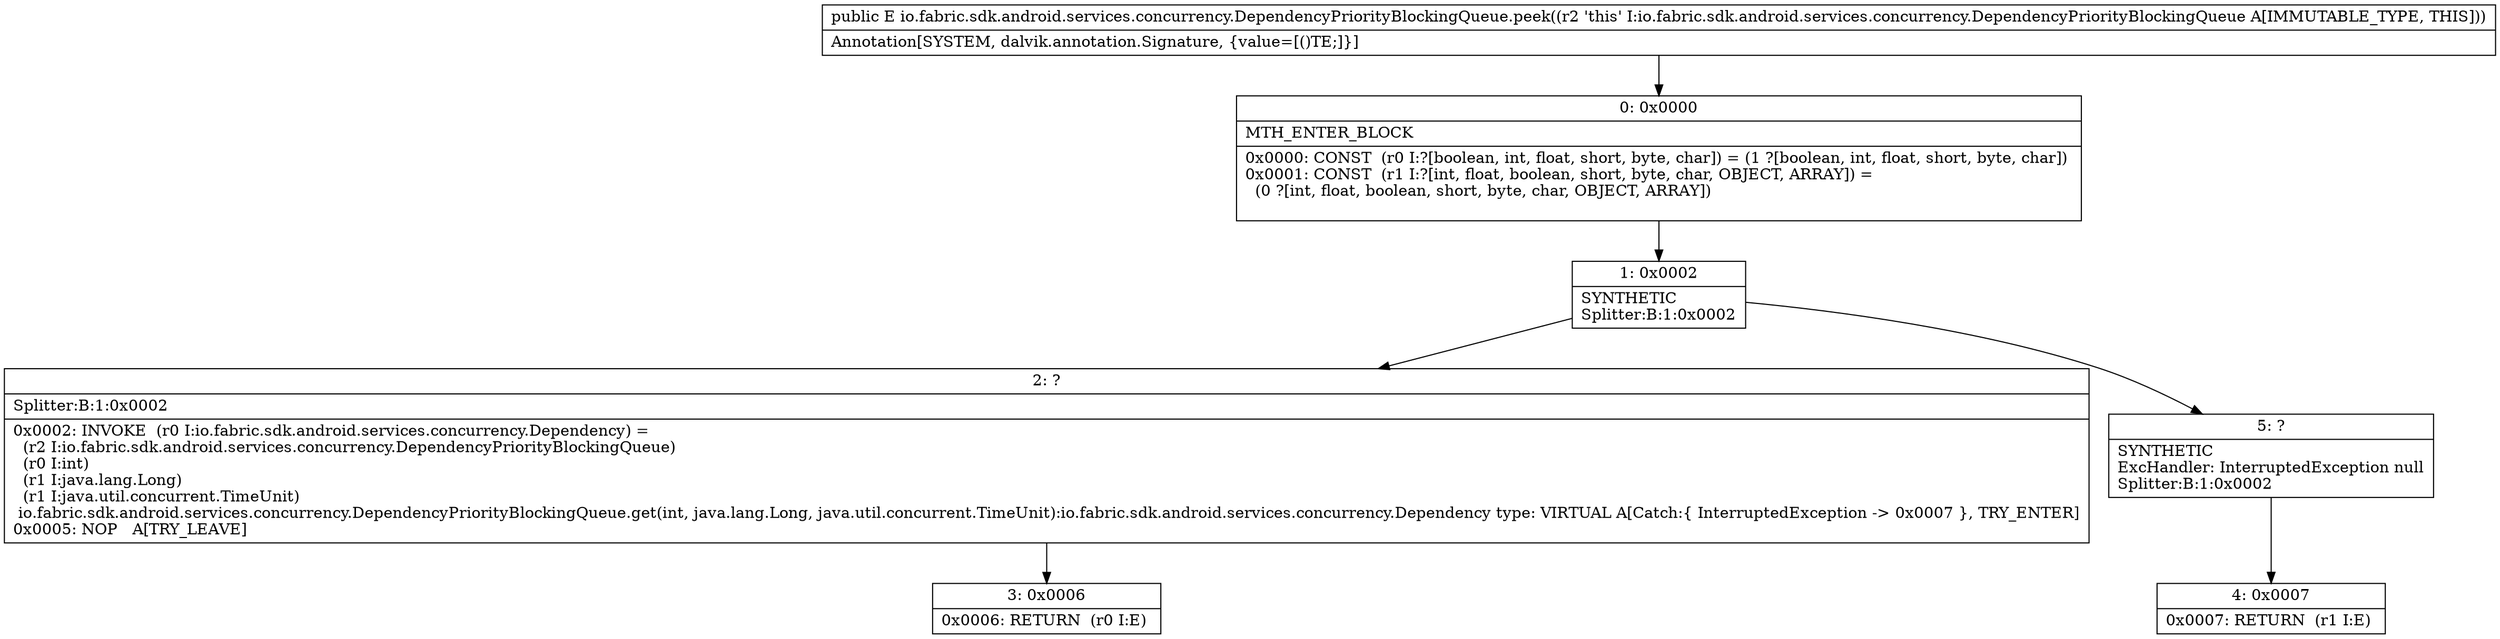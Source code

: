 digraph "CFG forio.fabric.sdk.android.services.concurrency.DependencyPriorityBlockingQueue.peek()Lio\/fabric\/sdk\/android\/services\/concurrency\/Dependency;" {
Node_0 [shape=record,label="{0\:\ 0x0000|MTH_ENTER_BLOCK\l|0x0000: CONST  (r0 I:?[boolean, int, float, short, byte, char]) = (1 ?[boolean, int, float, short, byte, char]) \l0x0001: CONST  (r1 I:?[int, float, boolean, short, byte, char, OBJECT, ARRAY]) = \l  (0 ?[int, float, boolean, short, byte, char, OBJECT, ARRAY])\l \l}"];
Node_1 [shape=record,label="{1\:\ 0x0002|SYNTHETIC\lSplitter:B:1:0x0002\l}"];
Node_2 [shape=record,label="{2\:\ ?|Splitter:B:1:0x0002\l|0x0002: INVOKE  (r0 I:io.fabric.sdk.android.services.concurrency.Dependency) = \l  (r2 I:io.fabric.sdk.android.services.concurrency.DependencyPriorityBlockingQueue)\l  (r0 I:int)\l  (r1 I:java.lang.Long)\l  (r1 I:java.util.concurrent.TimeUnit)\l io.fabric.sdk.android.services.concurrency.DependencyPriorityBlockingQueue.get(int, java.lang.Long, java.util.concurrent.TimeUnit):io.fabric.sdk.android.services.concurrency.Dependency type: VIRTUAL A[Catch:\{ InterruptedException \-\> 0x0007 \}, TRY_ENTER]\l0x0005: NOP   A[TRY_LEAVE]\l}"];
Node_3 [shape=record,label="{3\:\ 0x0006|0x0006: RETURN  (r0 I:E) \l}"];
Node_4 [shape=record,label="{4\:\ 0x0007|0x0007: RETURN  (r1 I:E) \l}"];
Node_5 [shape=record,label="{5\:\ ?|SYNTHETIC\lExcHandler: InterruptedException null\lSplitter:B:1:0x0002\l}"];
MethodNode[shape=record,label="{public E io.fabric.sdk.android.services.concurrency.DependencyPriorityBlockingQueue.peek((r2 'this' I:io.fabric.sdk.android.services.concurrency.DependencyPriorityBlockingQueue A[IMMUTABLE_TYPE, THIS]))  | Annotation[SYSTEM, dalvik.annotation.Signature, \{value=[()TE;]\}]\l}"];
MethodNode -> Node_0;
Node_0 -> Node_1;
Node_1 -> Node_2;
Node_1 -> Node_5;
Node_2 -> Node_3;
Node_5 -> Node_4;
}

